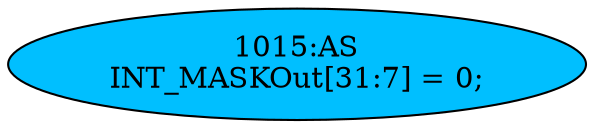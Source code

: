 strict digraph "" {
	node [label="\N"];
	"1015:AS"	 [ast="<pyverilog.vparser.ast.Assign object at 0x7fbdee0e3f90>",
		def_var="['INT_MASKOut']",
		fillcolor=deepskyblue,
		label="1015:AS
INT_MASKOut[31:7] = 0;",
		statements="[]",
		style=filled,
		typ=Assign,
		use_var="[]"];
}
